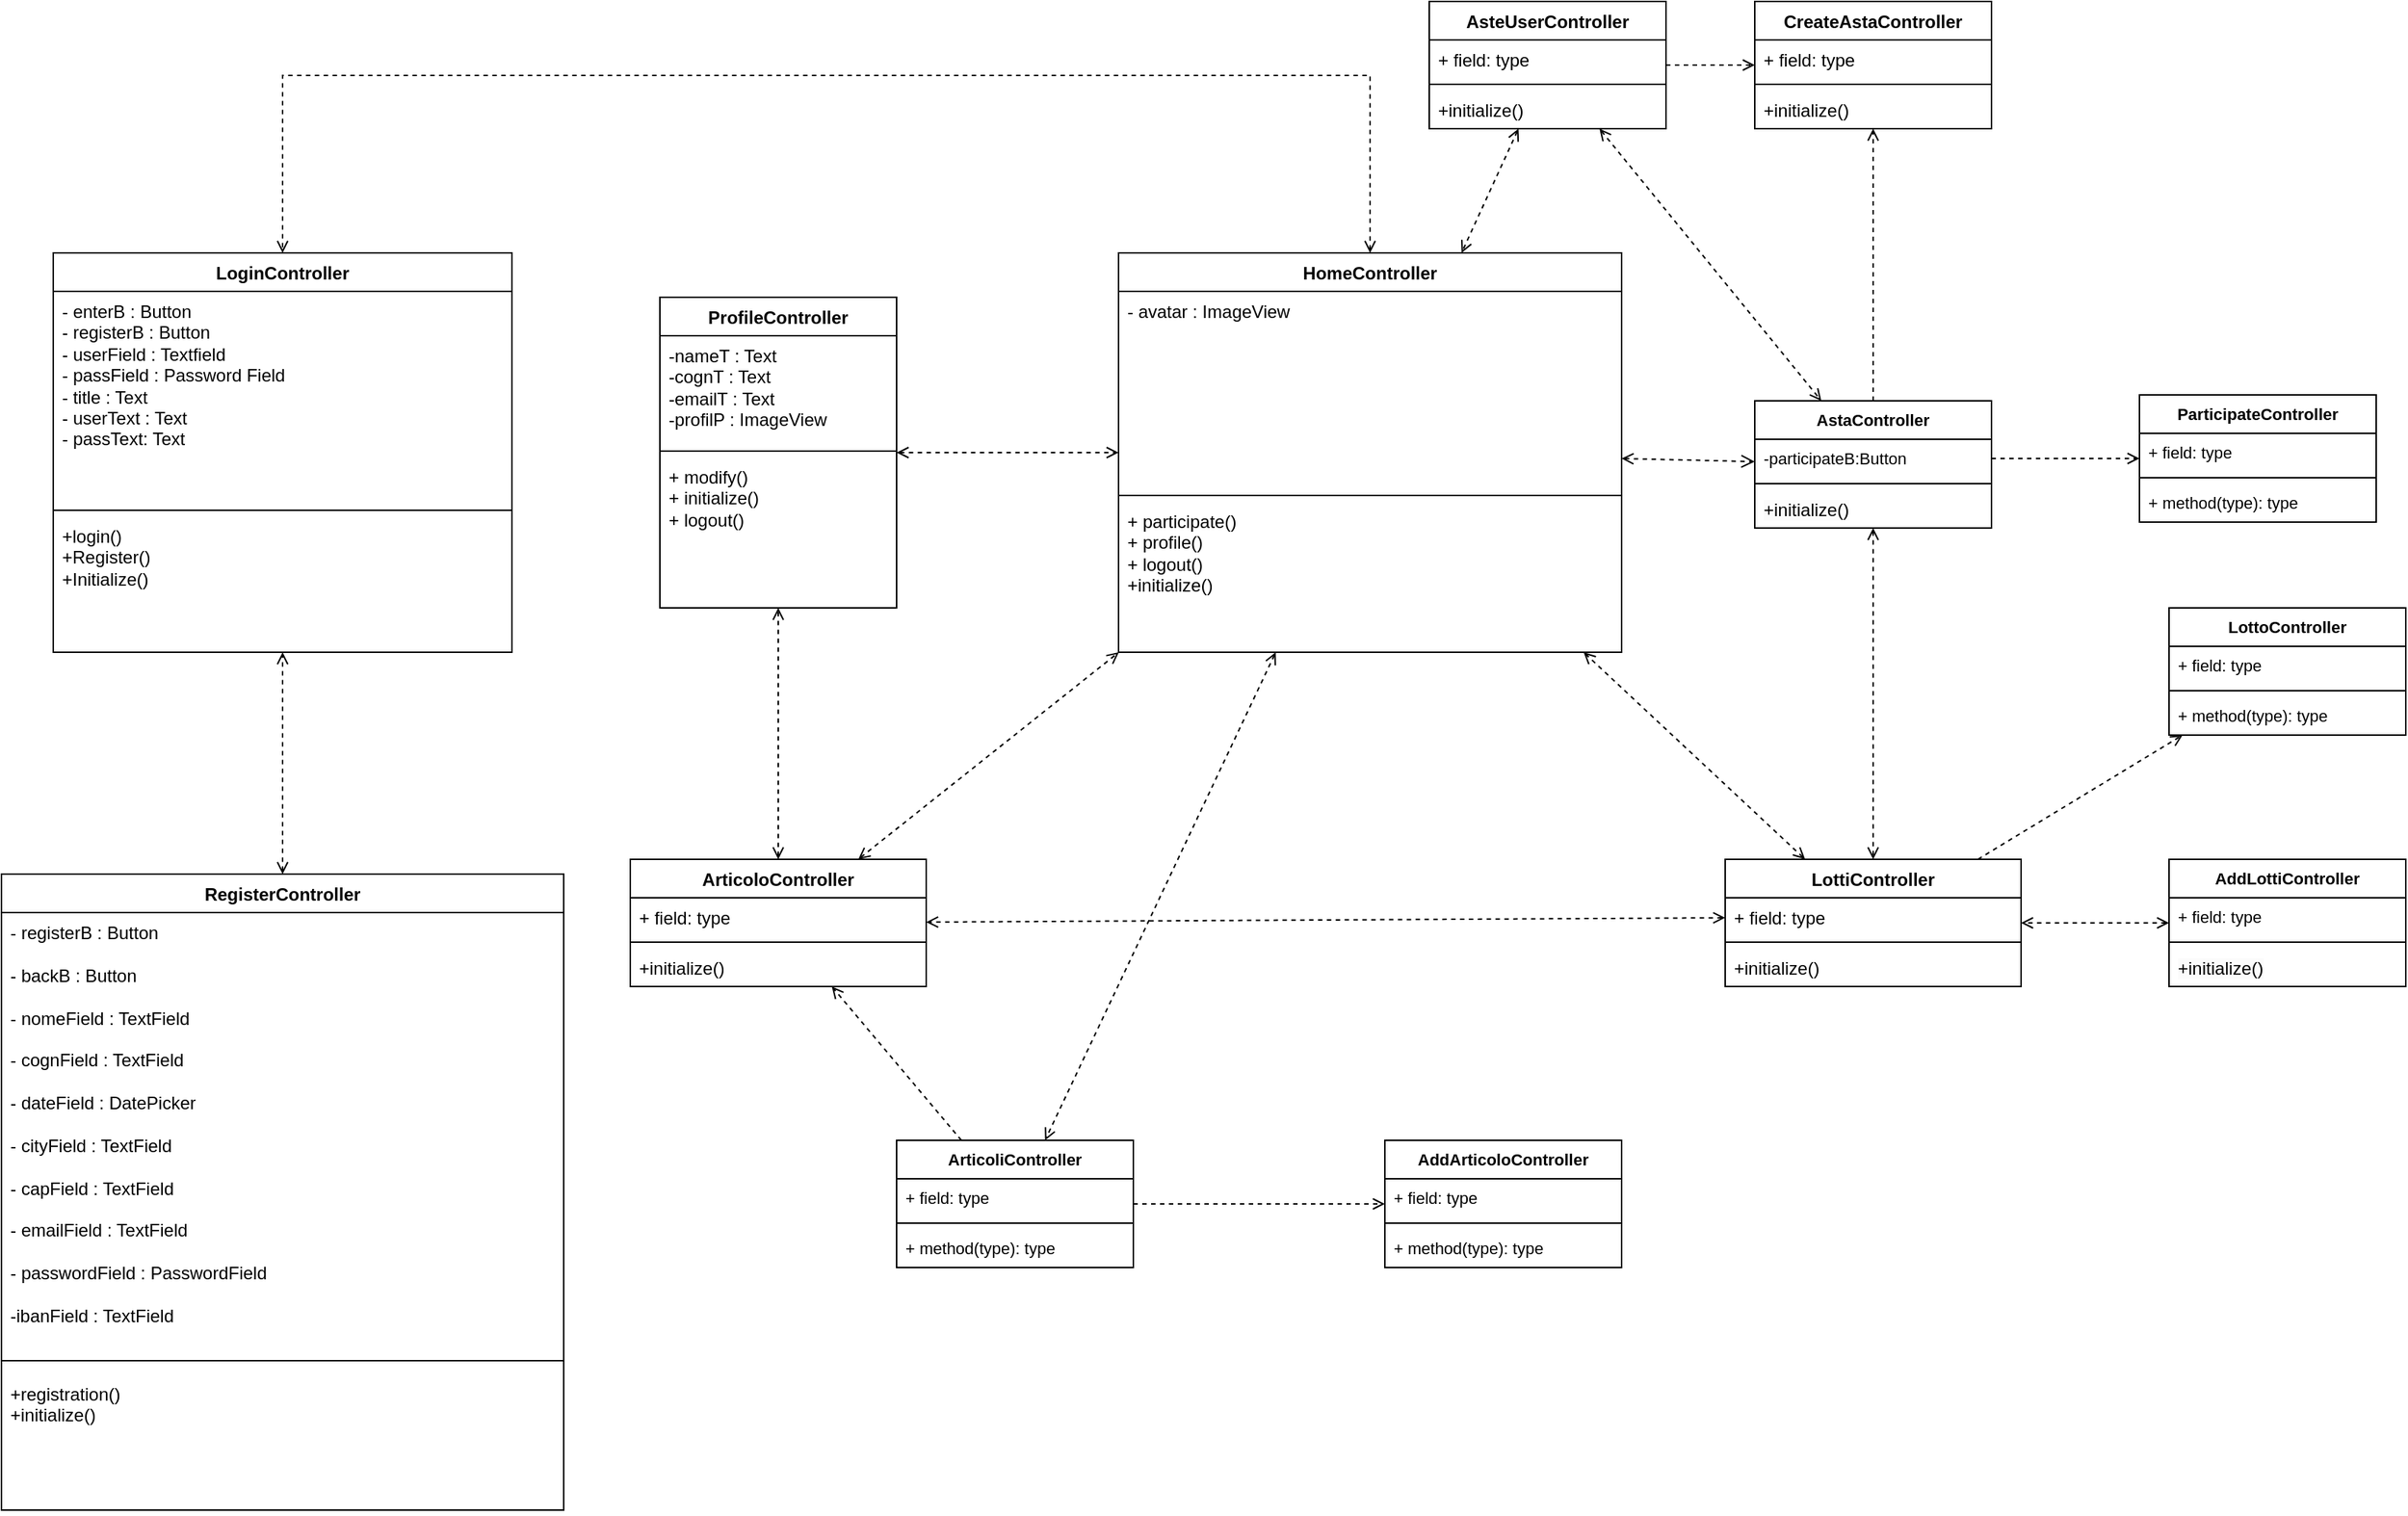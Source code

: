 <mxfile version="24.2.7" type="device">
  <diagram name="Page-1" id="50r2VC3MCaacwpAsEvA1">
    <mxGraphModel dx="2489" dy="928" grid="1" gridSize="10" guides="1" tooltips="1" connect="1" arrows="1" fold="1" page="1" pageScale="1" pageWidth="850" pageHeight="1100" math="0" shadow="0">
      <root>
        <mxCell id="0" />
        <mxCell id="1" parent="0" />
        <mxCell id="iQOFyCC6XTFperew9dLd-1" style="edgeStyle=orthogonalEdgeStyle;rounded=0;orthogonalLoop=1;jettySize=auto;html=1;dashed=1;endArrow=open;endFill=0;startArrow=open;startFill=0;" edge="1" parent="1" source="f8OYZhYVLo2xJbFIZ8Po-1" target="f8OYZhYVLo2xJbFIZ8Po-5">
          <mxGeometry relative="1" as="geometry">
            <Array as="points">
              <mxPoint x="450" y="180" />
              <mxPoint x="-285" y="180" />
            </Array>
          </mxGeometry>
        </mxCell>
        <mxCell id="iQOFyCC6XTFperew9dLd-35" style="edgeStyle=none;rounded=0;orthogonalLoop=1;jettySize=auto;html=1;dashed=1;strokeColor=default;align=center;verticalAlign=middle;fontFamily=Helvetica;fontSize=11;fontColor=default;labelBackgroundColor=default;endArrow=open;endFill=0;startArrow=open;startFill=0;" edge="1" parent="1" source="f8OYZhYVLo2xJbFIZ8Po-1" target="iQOFyCC6XTFperew9dLd-31">
          <mxGeometry relative="1" as="geometry" />
        </mxCell>
        <mxCell id="f8OYZhYVLo2xJbFIZ8Po-1" value="HomeController" style="swimlane;fontStyle=1;align=center;verticalAlign=top;childLayout=stackLayout;horizontal=1;startSize=26;horizontalStack=0;resizeParent=1;resizeParentMax=0;resizeLast=0;collapsible=1;marginBottom=0;whiteSpace=wrap;html=1;" parent="1" vertex="1">
          <mxGeometry x="280" y="300" width="340" height="270" as="geometry" />
        </mxCell>
        <mxCell id="f8OYZhYVLo2xJbFIZ8Po-2" value="- avatar : ImageView&lt;div&gt;&lt;br&gt;&lt;/div&gt;" style="text;strokeColor=none;fillColor=none;align=left;verticalAlign=top;spacingLeft=4;spacingRight=4;overflow=hidden;rotatable=0;points=[[0,0.5],[1,0.5]];portConstraint=eastwest;whiteSpace=wrap;html=1;" parent="f8OYZhYVLo2xJbFIZ8Po-1" vertex="1">
          <mxGeometry y="26" width="340" height="134" as="geometry" />
        </mxCell>
        <mxCell id="f8OYZhYVLo2xJbFIZ8Po-3" value="" style="line;strokeWidth=1;fillColor=none;align=left;verticalAlign=middle;spacingTop=-1;spacingLeft=3;spacingRight=3;rotatable=0;labelPosition=right;points=[];portConstraint=eastwest;strokeColor=inherit;" parent="f8OYZhYVLo2xJbFIZ8Po-1" vertex="1">
          <mxGeometry y="160" width="340" height="8" as="geometry" />
        </mxCell>
        <mxCell id="f8OYZhYVLo2xJbFIZ8Po-4" value="+ participate()&lt;div&gt;+ profile()&lt;/div&gt;&lt;div&gt;+ logout()&lt;/div&gt;&lt;div&gt;+initialize()&lt;/div&gt;" style="text;strokeColor=none;fillColor=none;align=left;verticalAlign=top;spacingLeft=4;spacingRight=4;overflow=hidden;rotatable=0;points=[[0,0.5],[1,0.5]];portConstraint=eastwest;whiteSpace=wrap;html=1;" parent="f8OYZhYVLo2xJbFIZ8Po-1" vertex="1">
          <mxGeometry y="168" width="340" height="102" as="geometry" />
        </mxCell>
        <mxCell id="f8OYZhYVLo2xJbFIZ8Po-5" value="LoginController" style="swimlane;fontStyle=1;align=center;verticalAlign=top;childLayout=stackLayout;horizontal=1;startSize=26;horizontalStack=0;resizeParent=1;resizeParentMax=0;resizeLast=0;collapsible=1;marginBottom=0;whiteSpace=wrap;html=1;" parent="1" vertex="1">
          <mxGeometry x="-440" y="300" width="310" height="270" as="geometry" />
        </mxCell>
        <mxCell id="f8OYZhYVLo2xJbFIZ8Po-6" value="- enterB : Button&lt;div&gt;- registerB : Button&lt;/div&gt;&lt;div&gt;- userField : Textfield&lt;/div&gt;&lt;div&gt;- passField : Password Field&lt;/div&gt;&lt;div&gt;- title : Text&lt;/div&gt;&lt;div&gt;- userText : Text&lt;/div&gt;&lt;div&gt;- passText: Text&lt;/div&gt;&lt;div&gt;&lt;br&gt;&lt;/div&gt;" style="text;strokeColor=none;fillColor=none;align=left;verticalAlign=top;spacingLeft=4;spacingRight=4;overflow=hidden;rotatable=0;points=[[0,0.5],[1,0.5]];portConstraint=eastwest;whiteSpace=wrap;html=1;" parent="f8OYZhYVLo2xJbFIZ8Po-5" vertex="1">
          <mxGeometry y="26" width="310" height="144" as="geometry" />
        </mxCell>
        <mxCell id="f8OYZhYVLo2xJbFIZ8Po-7" value="" style="line;strokeWidth=1;fillColor=none;align=left;verticalAlign=middle;spacingTop=-1;spacingLeft=3;spacingRight=3;rotatable=0;labelPosition=right;points=[];portConstraint=eastwest;strokeColor=inherit;" parent="f8OYZhYVLo2xJbFIZ8Po-5" vertex="1">
          <mxGeometry y="170" width="310" height="8" as="geometry" />
        </mxCell>
        <mxCell id="f8OYZhYVLo2xJbFIZ8Po-8" value="+login()&lt;div&gt;+Register()&lt;br&gt;+Initialize()&lt;/div&gt;" style="text;strokeColor=none;fillColor=none;align=left;verticalAlign=top;spacingLeft=4;spacingRight=4;overflow=hidden;rotatable=0;points=[[0,0.5],[1,0.5]];portConstraint=eastwest;whiteSpace=wrap;html=1;" parent="f8OYZhYVLo2xJbFIZ8Po-5" vertex="1">
          <mxGeometry y="178" width="310" height="92" as="geometry" />
        </mxCell>
        <mxCell id="iQOFyCC6XTFperew9dLd-4" style="edgeStyle=orthogonalEdgeStyle;rounded=0;orthogonalLoop=1;jettySize=auto;html=1;endArrow=open;endFill=0;dashed=1;startArrow=open;startFill=0;" edge="1" parent="1" source="f8OYZhYVLo2xJbFIZ8Po-9" target="f8OYZhYVLo2xJbFIZ8Po-5">
          <mxGeometry relative="1" as="geometry" />
        </mxCell>
        <mxCell id="f8OYZhYVLo2xJbFIZ8Po-9" value="RegisterController" style="swimlane;fontStyle=1;align=center;verticalAlign=top;childLayout=stackLayout;horizontal=1;startSize=26;horizontalStack=0;resizeParent=1;resizeParentMax=0;resizeLast=0;collapsible=1;marginBottom=0;whiteSpace=wrap;html=1;" parent="1" vertex="1">
          <mxGeometry x="-475" y="720" width="380" height="430" as="geometry" />
        </mxCell>
        <mxCell id="f8OYZhYVLo2xJbFIZ8Po-10" value="- registerB : Button&lt;br&gt;&lt;br&gt;- backB : Button&lt;br&gt;&lt;br&gt;- nomeField : TextField&lt;br&gt;&lt;br&gt;- cognField : TextField&lt;br&gt;&lt;br&gt;- dateField : DatePicker&lt;br&gt;&lt;br&gt;- cityField : TextField&lt;br&gt;&lt;br&gt;- capField : TextField&lt;br&gt;&lt;br&gt;- emailField : TextField&lt;br&gt;&lt;br&gt;- passwordField : PasswordField&lt;div&gt;&lt;br&gt;&lt;/div&gt;&lt;div&gt;-ibanField : TextField&lt;/div&gt;" style="text;strokeColor=none;fillColor=none;align=left;verticalAlign=top;spacingLeft=4;spacingRight=4;overflow=hidden;rotatable=0;points=[[0,0.5],[1,0.5]];portConstraint=eastwest;whiteSpace=wrap;html=1;" parent="f8OYZhYVLo2xJbFIZ8Po-9" vertex="1">
          <mxGeometry y="26" width="380" height="294" as="geometry" />
        </mxCell>
        <mxCell id="f8OYZhYVLo2xJbFIZ8Po-11" value="" style="line;strokeWidth=1;fillColor=none;align=left;verticalAlign=middle;spacingTop=-1;spacingLeft=3;spacingRight=3;rotatable=0;labelPosition=right;points=[];portConstraint=eastwest;strokeColor=inherit;" parent="f8OYZhYVLo2xJbFIZ8Po-9" vertex="1">
          <mxGeometry y="320" width="380" height="18" as="geometry" />
        </mxCell>
        <mxCell id="f8OYZhYVLo2xJbFIZ8Po-12" value="+registration()&lt;br&gt;+initialize()" style="text;strokeColor=none;fillColor=none;align=left;verticalAlign=top;spacingLeft=4;spacingRight=4;overflow=hidden;rotatable=0;points=[[0,0.5],[1,0.5]];portConstraint=eastwest;whiteSpace=wrap;html=1;" parent="f8OYZhYVLo2xJbFIZ8Po-9" vertex="1">
          <mxGeometry y="338" width="380" height="92" as="geometry" />
        </mxCell>
        <mxCell id="f8OYZhYVLo2xJbFIZ8Po-13" style="edgeStyle=none;rounded=0;orthogonalLoop=1;jettySize=auto;html=1;dashed=1;strokeColor=default;align=center;verticalAlign=middle;fontFamily=Helvetica;fontSize=11;fontColor=default;labelBackgroundColor=default;endArrow=open;startArrow=open;startFill=0;endFill=0;" parent="1" source="f8OYZhYVLo2xJbFIZ8Po-14" target="f8OYZhYVLo2xJbFIZ8Po-1" edge="1">
          <mxGeometry relative="1" as="geometry" />
        </mxCell>
        <mxCell id="f8OYZhYVLo2xJbFIZ8Po-14" value="ProfileController" style="swimlane;fontStyle=1;align=center;verticalAlign=top;childLayout=stackLayout;horizontal=1;startSize=26;horizontalStack=0;resizeParent=1;resizeParentMax=0;resizeLast=0;collapsible=1;marginBottom=0;whiteSpace=wrap;html=1;" parent="1" vertex="1">
          <mxGeometry x="-30" y="330" width="160" height="210" as="geometry" />
        </mxCell>
        <mxCell id="f8OYZhYVLo2xJbFIZ8Po-15" value="-nameT : Text&lt;div&gt;-cognT : Text&lt;/div&gt;&lt;div&gt;-emailT : Text&lt;/div&gt;&lt;div&gt;-profilP : ImageView&lt;/div&gt;" style="text;strokeColor=none;fillColor=none;align=left;verticalAlign=top;spacingLeft=4;spacingRight=4;overflow=hidden;rotatable=0;points=[[0,0.5],[1,0.5]];portConstraint=eastwest;whiteSpace=wrap;html=1;" parent="f8OYZhYVLo2xJbFIZ8Po-14" vertex="1">
          <mxGeometry y="26" width="160" height="74" as="geometry" />
        </mxCell>
        <mxCell id="f8OYZhYVLo2xJbFIZ8Po-16" value="" style="line;strokeWidth=1;fillColor=none;align=left;verticalAlign=middle;spacingTop=-1;spacingLeft=3;spacingRight=3;rotatable=0;labelPosition=right;points=[];portConstraint=eastwest;strokeColor=inherit;" parent="f8OYZhYVLo2xJbFIZ8Po-14" vertex="1">
          <mxGeometry y="100" width="160" height="8" as="geometry" />
        </mxCell>
        <mxCell id="f8OYZhYVLo2xJbFIZ8Po-17" value="&lt;div&gt;+ modify()&lt;/div&gt;+ initialize()&lt;div&gt;+ logout()&lt;/div&gt;" style="text;strokeColor=none;fillColor=none;align=left;verticalAlign=top;spacingLeft=4;spacingRight=4;overflow=hidden;rotatable=0;points=[[0,0.5],[1,0.5]];portConstraint=eastwest;whiteSpace=wrap;html=1;" parent="f8OYZhYVLo2xJbFIZ8Po-14" vertex="1">
          <mxGeometry y="108" width="160" height="102" as="geometry" />
        </mxCell>
        <mxCell id="f8OYZhYVLo2xJbFIZ8Po-18" style="edgeStyle=none;rounded=0;orthogonalLoop=1;jettySize=auto;html=1;dashed=1;strokeColor=default;align=center;verticalAlign=middle;fontFamily=Helvetica;fontSize=11;fontColor=default;labelBackgroundColor=default;endArrow=open;endFill=0;startArrow=open;startFill=0;" parent="1" source="f8OYZhYVLo2xJbFIZ8Po-19" target="f8OYZhYVLo2xJbFIZ8Po-1" edge="1">
          <mxGeometry relative="1" as="geometry" />
        </mxCell>
        <mxCell id="iQOFyCC6XTFperew9dLd-25" style="edgeStyle=none;rounded=0;orthogonalLoop=1;jettySize=auto;html=1;dashed=1;strokeColor=default;align=center;verticalAlign=middle;fontFamily=Helvetica;fontSize=11;fontColor=default;labelBackgroundColor=default;endArrow=open;endFill=0;" edge="1" parent="1" source="f8OYZhYVLo2xJbFIZ8Po-19" target="iQOFyCC6XTFperew9dLd-26">
          <mxGeometry relative="1" as="geometry">
            <mxPoint x="980" y="600" as="targetPoint" />
          </mxGeometry>
        </mxCell>
        <mxCell id="f8OYZhYVLo2xJbFIZ8Po-19" value="LottiController" style="swimlane;fontStyle=1;align=center;verticalAlign=top;childLayout=stackLayout;horizontal=1;startSize=26;horizontalStack=0;resizeParent=1;resizeParentMax=0;resizeLast=0;collapsible=1;marginBottom=0;whiteSpace=wrap;html=1;" parent="1" vertex="1">
          <mxGeometry x="690" y="710" width="200" height="86" as="geometry" />
        </mxCell>
        <mxCell id="f8OYZhYVLo2xJbFIZ8Po-20" value="+ field: type" style="text;strokeColor=none;fillColor=none;align=left;verticalAlign=top;spacingLeft=4;spacingRight=4;overflow=hidden;rotatable=0;points=[[0,0.5],[1,0.5]];portConstraint=eastwest;whiteSpace=wrap;html=1;" parent="f8OYZhYVLo2xJbFIZ8Po-19" vertex="1">
          <mxGeometry y="26" width="200" height="26" as="geometry" />
        </mxCell>
        <mxCell id="f8OYZhYVLo2xJbFIZ8Po-21" value="" style="line;strokeWidth=1;fillColor=none;align=left;verticalAlign=middle;spacingTop=-1;spacingLeft=3;spacingRight=3;rotatable=0;labelPosition=right;points=[];portConstraint=eastwest;strokeColor=inherit;" parent="f8OYZhYVLo2xJbFIZ8Po-19" vertex="1">
          <mxGeometry y="52" width="200" height="8" as="geometry" />
        </mxCell>
        <mxCell id="f8OYZhYVLo2xJbFIZ8Po-22" value="+initialize()" style="text;strokeColor=none;fillColor=none;align=left;verticalAlign=top;spacingLeft=4;spacingRight=4;overflow=hidden;rotatable=0;points=[[0,0.5],[1,0.5]];portConstraint=eastwest;whiteSpace=wrap;html=1;" parent="f8OYZhYVLo2xJbFIZ8Po-19" vertex="1">
          <mxGeometry y="60" width="200" height="26" as="geometry" />
        </mxCell>
        <mxCell id="f8OYZhYVLo2xJbFIZ8Po-23" style="edgeStyle=none;rounded=0;orthogonalLoop=1;jettySize=auto;html=1;dashed=1;strokeColor=default;align=center;verticalAlign=middle;fontFamily=Helvetica;fontSize=11;fontColor=default;labelBackgroundColor=default;endArrow=open;endFill=0;startArrow=open;startFill=0;" parent="1" source="f8OYZhYVLo2xJbFIZ8Po-24" target="f8OYZhYVLo2xJbFIZ8Po-1" edge="1">
          <mxGeometry relative="1" as="geometry" />
        </mxCell>
        <mxCell id="f8OYZhYVLo2xJbFIZ8Po-24" value="ArticoloController" style="swimlane;fontStyle=1;align=center;verticalAlign=top;childLayout=stackLayout;horizontal=1;startSize=26;horizontalStack=0;resizeParent=1;resizeParentMax=0;resizeLast=0;collapsible=1;marginBottom=0;whiteSpace=wrap;html=1;" parent="1" vertex="1">
          <mxGeometry x="-50" y="710" width="200" height="86" as="geometry" />
        </mxCell>
        <mxCell id="f8OYZhYVLo2xJbFIZ8Po-25" value="+ field: type" style="text;strokeColor=none;fillColor=none;align=left;verticalAlign=top;spacingLeft=4;spacingRight=4;overflow=hidden;rotatable=0;points=[[0,0.5],[1,0.5]];portConstraint=eastwest;whiteSpace=wrap;html=1;" parent="f8OYZhYVLo2xJbFIZ8Po-24" vertex="1">
          <mxGeometry y="26" width="200" height="26" as="geometry" />
        </mxCell>
        <mxCell id="f8OYZhYVLo2xJbFIZ8Po-26" value="" style="line;strokeWidth=1;fillColor=none;align=left;verticalAlign=middle;spacingTop=-1;spacingLeft=3;spacingRight=3;rotatable=0;labelPosition=right;points=[];portConstraint=eastwest;strokeColor=inherit;" parent="f8OYZhYVLo2xJbFIZ8Po-24" vertex="1">
          <mxGeometry y="52" width="200" height="8" as="geometry" />
        </mxCell>
        <mxCell id="f8OYZhYVLo2xJbFIZ8Po-27" value="+initialize()" style="text;strokeColor=none;fillColor=none;align=left;verticalAlign=top;spacingLeft=4;spacingRight=4;overflow=hidden;rotatable=0;points=[[0,0.5],[1,0.5]];portConstraint=eastwest;whiteSpace=wrap;html=1;" parent="f8OYZhYVLo2xJbFIZ8Po-24" vertex="1">
          <mxGeometry y="60" width="200" height="26" as="geometry" />
        </mxCell>
        <mxCell id="f8OYZhYVLo2xJbFIZ8Po-28" style="edgeStyle=none;rounded=0;orthogonalLoop=1;jettySize=auto;html=1;dashed=1;strokeColor=default;align=center;verticalAlign=middle;fontFamily=Helvetica;fontSize=11;fontColor=default;labelBackgroundColor=default;endArrow=open;endFill=0;startArrow=open;startFill=0;" parent="1" source="f8OYZhYVLo2xJbFIZ8Po-20" target="f8OYZhYVLo2xJbFIZ8Po-24" edge="1">
          <mxGeometry relative="1" as="geometry" />
        </mxCell>
        <mxCell id="f8OYZhYVLo2xJbFIZ8Po-29" style="edgeStyle=none;rounded=0;orthogonalLoop=1;jettySize=auto;html=1;dashed=1;strokeColor=default;align=center;verticalAlign=middle;fontFamily=Helvetica;fontSize=11;fontColor=default;labelBackgroundColor=default;endArrow=open;endFill=0;startArrow=open;startFill=0;" parent="1" source="f8OYZhYVLo2xJbFIZ8Po-24" target="f8OYZhYVLo2xJbFIZ8Po-14" edge="1">
          <mxGeometry relative="1" as="geometry" />
        </mxCell>
        <mxCell id="f8OYZhYVLo2xJbFIZ8Po-30" style="edgeStyle=none;rounded=0;orthogonalLoop=1;jettySize=auto;html=1;dashed=1;strokeColor=default;align=center;verticalAlign=middle;fontFamily=Helvetica;fontSize=11;fontColor=default;labelBackgroundColor=default;endArrow=open;startArrow=open;startFill=0;endFill=0;" parent="1" source="f8OYZhYVLo2xJbFIZ8Po-31" target="f8OYZhYVLo2xJbFIZ8Po-19" edge="1">
          <mxGeometry relative="1" as="geometry" />
        </mxCell>
        <mxCell id="iQOFyCC6XTFperew9dLd-23" style="edgeStyle=none;rounded=0;orthogonalLoop=1;jettySize=auto;html=1;dashed=1;strokeColor=default;align=center;verticalAlign=middle;fontFamily=Helvetica;fontSize=11;fontColor=default;labelBackgroundColor=default;endArrow=open;endFill=0;" edge="1" parent="1" source="f8OYZhYVLo2xJbFIZ8Po-31" target="iQOFyCC6XTFperew9dLd-14">
          <mxGeometry relative="1" as="geometry" />
        </mxCell>
        <mxCell id="f8OYZhYVLo2xJbFIZ8Po-31" value="AstaController" style="swimlane;fontStyle=1;align=center;verticalAlign=top;childLayout=stackLayout;horizontal=1;startSize=26;horizontalStack=0;resizeParent=1;resizeParentMax=0;resizeLast=0;collapsible=1;marginBottom=0;whiteSpace=wrap;html=1;fontFamily=Helvetica;fontSize=11;fontColor=default;labelBackgroundColor=default;" parent="1" vertex="1">
          <mxGeometry x="710" y="400" width="160" height="86" as="geometry" />
        </mxCell>
        <mxCell id="f8OYZhYVLo2xJbFIZ8Po-32" value="-participateB:Button" style="text;strokeColor=none;fillColor=none;align=left;verticalAlign=top;spacingLeft=4;spacingRight=4;overflow=hidden;rotatable=0;points=[[0,0.5],[1,0.5]];portConstraint=eastwest;whiteSpace=wrap;html=1;fontFamily=Helvetica;fontSize=11;fontColor=default;labelBackgroundColor=default;" parent="f8OYZhYVLo2xJbFIZ8Po-31" vertex="1">
          <mxGeometry y="26" width="160" height="26" as="geometry" />
        </mxCell>
        <mxCell id="f8OYZhYVLo2xJbFIZ8Po-33" value="" style="line;strokeWidth=1;fillColor=none;align=left;verticalAlign=middle;spacingTop=-1;spacingLeft=3;spacingRight=3;rotatable=0;labelPosition=right;points=[];portConstraint=eastwest;strokeColor=inherit;fontFamily=Helvetica;fontSize=11;fontColor=default;labelBackgroundColor=default;" parent="f8OYZhYVLo2xJbFIZ8Po-31" vertex="1">
          <mxGeometry y="52" width="160" height="8" as="geometry" />
        </mxCell>
        <mxCell id="f8OYZhYVLo2xJbFIZ8Po-34" value="&lt;span style=&quot;font-size: 12px; background-color: rgb(251, 251, 251);&quot;&gt;+initialize()&lt;/span&gt;" style="text;strokeColor=none;fillColor=none;align=left;verticalAlign=top;spacingLeft=4;spacingRight=4;overflow=hidden;rotatable=0;points=[[0,0.5],[1,0.5]];portConstraint=eastwest;whiteSpace=wrap;html=1;fontFamily=Helvetica;fontSize=11;fontColor=default;labelBackgroundColor=default;" parent="f8OYZhYVLo2xJbFIZ8Po-31" vertex="1">
          <mxGeometry y="60" width="160" height="26" as="geometry" />
        </mxCell>
        <mxCell id="f8OYZhYVLo2xJbFIZ8Po-35" style="edgeStyle=none;rounded=0;orthogonalLoop=1;jettySize=auto;html=1;dashed=1;strokeColor=default;align=center;verticalAlign=middle;fontFamily=Helvetica;fontSize=11;fontColor=default;labelBackgroundColor=default;endArrow=open;startArrow=open;startFill=0;endSize=7;endFill=0;" parent="1" source="f8OYZhYVLo2xJbFIZ8Po-1" target="f8OYZhYVLo2xJbFIZ8Po-31" edge="1">
          <mxGeometry relative="1" as="geometry">
            <mxPoint x="780" y="440" as="targetPoint" />
          </mxGeometry>
        </mxCell>
        <mxCell id="f8OYZhYVLo2xJbFIZ8Po-36" style="edgeStyle=none;rounded=0;orthogonalLoop=1;jettySize=auto;html=1;dashed=1;strokeColor=default;align=center;verticalAlign=middle;fontFamily=Helvetica;fontSize=11;fontColor=default;labelBackgroundColor=default;startArrow=open;startFill=0;endArrow=open;endFill=0;" parent="1" source="f8OYZhYVLo2xJbFIZ8Po-37" target="f8OYZhYVLo2xJbFIZ8Po-19" edge="1">
          <mxGeometry relative="1" as="geometry" />
        </mxCell>
        <mxCell id="f8OYZhYVLo2xJbFIZ8Po-37" value="AddLottiController" style="swimlane;fontStyle=1;align=center;verticalAlign=top;childLayout=stackLayout;horizontal=1;startSize=26;horizontalStack=0;resizeParent=1;resizeParentMax=0;resizeLast=0;collapsible=1;marginBottom=0;whiteSpace=wrap;html=1;fontFamily=Helvetica;fontSize=11;fontColor=default;labelBackgroundColor=default;" parent="1" vertex="1">
          <mxGeometry x="990" y="710" width="160" height="86" as="geometry" />
        </mxCell>
        <mxCell id="f8OYZhYVLo2xJbFIZ8Po-38" value="+ field: type" style="text;strokeColor=none;fillColor=none;align=left;verticalAlign=top;spacingLeft=4;spacingRight=4;overflow=hidden;rotatable=0;points=[[0,0.5],[1,0.5]];portConstraint=eastwest;whiteSpace=wrap;html=1;fontFamily=Helvetica;fontSize=11;fontColor=default;labelBackgroundColor=default;" parent="f8OYZhYVLo2xJbFIZ8Po-37" vertex="1">
          <mxGeometry y="26" width="160" height="26" as="geometry" />
        </mxCell>
        <mxCell id="f8OYZhYVLo2xJbFIZ8Po-39" value="" style="line;strokeWidth=1;fillColor=none;align=left;verticalAlign=middle;spacingTop=-1;spacingLeft=3;spacingRight=3;rotatable=0;labelPosition=right;points=[];portConstraint=eastwest;strokeColor=inherit;fontFamily=Helvetica;fontSize=11;fontColor=default;labelBackgroundColor=default;" parent="f8OYZhYVLo2xJbFIZ8Po-37" vertex="1">
          <mxGeometry y="52" width="160" height="8" as="geometry" />
        </mxCell>
        <mxCell id="f8OYZhYVLo2xJbFIZ8Po-40" value="&lt;span style=&quot;font-size: 12px; background-color: rgb(251, 251, 251);&quot;&gt;+initialize()&lt;/span&gt;" style="text;strokeColor=none;fillColor=none;align=left;verticalAlign=top;spacingLeft=4;spacingRight=4;overflow=hidden;rotatable=0;points=[[0,0.5],[1,0.5]];portConstraint=eastwest;whiteSpace=wrap;html=1;fontFamily=Helvetica;fontSize=11;fontColor=default;labelBackgroundColor=default;" parent="f8OYZhYVLo2xJbFIZ8Po-37" vertex="1">
          <mxGeometry y="60" width="160" height="26" as="geometry" />
        </mxCell>
        <mxCell id="iQOFyCC6XTFperew9dLd-13" style="rounded=0;orthogonalLoop=1;jettySize=auto;html=1;dashed=1;endArrow=open;endFill=0;" edge="1" parent="1" source="iQOFyCC6XTFperew9dLd-9" target="iQOFyCC6XTFperew9dLd-14">
          <mxGeometry relative="1" as="geometry">
            <mxPoint x="450" y="1040" as="targetPoint" />
          </mxGeometry>
        </mxCell>
        <mxCell id="iQOFyCC6XTFperew9dLd-21" style="edgeStyle=none;rounded=0;orthogonalLoop=1;jettySize=auto;html=1;dashed=1;strokeColor=default;align=center;verticalAlign=middle;fontFamily=Helvetica;fontSize=11;fontColor=default;labelBackgroundColor=default;endArrow=open;endFill=0;startArrow=open;startFill=0;" edge="1" parent="1" source="iQOFyCC6XTFperew9dLd-9" target="f8OYZhYVLo2xJbFIZ8Po-1">
          <mxGeometry relative="1" as="geometry" />
        </mxCell>
        <mxCell id="iQOFyCC6XTFperew9dLd-24" style="edgeStyle=none;rounded=0;orthogonalLoop=1;jettySize=auto;html=1;dashed=1;strokeColor=default;align=center;verticalAlign=middle;fontFamily=Helvetica;fontSize=11;fontColor=default;labelBackgroundColor=default;endArrow=open;endFill=0;startArrow=open;startFill=0;" edge="1" parent="1" source="iQOFyCC6XTFperew9dLd-9" target="f8OYZhYVLo2xJbFIZ8Po-31">
          <mxGeometry relative="1" as="geometry" />
        </mxCell>
        <mxCell id="iQOFyCC6XTFperew9dLd-9" value="AsteUserController" style="swimlane;fontStyle=1;align=center;verticalAlign=top;childLayout=stackLayout;horizontal=1;startSize=26;horizontalStack=0;resizeParent=1;resizeParentMax=0;resizeLast=0;collapsible=1;marginBottom=0;whiteSpace=wrap;html=1;" vertex="1" parent="1">
          <mxGeometry x="490" y="130" width="160" height="86" as="geometry" />
        </mxCell>
        <mxCell id="iQOFyCC6XTFperew9dLd-10" value="+ field: type" style="text;strokeColor=none;fillColor=none;align=left;verticalAlign=top;spacingLeft=4;spacingRight=4;overflow=hidden;rotatable=0;points=[[0,0.5],[1,0.5]];portConstraint=eastwest;whiteSpace=wrap;html=1;" vertex="1" parent="iQOFyCC6XTFperew9dLd-9">
          <mxGeometry y="26" width="160" height="26" as="geometry" />
        </mxCell>
        <mxCell id="iQOFyCC6XTFperew9dLd-11" value="" style="line;strokeWidth=1;fillColor=none;align=left;verticalAlign=middle;spacingTop=-1;spacingLeft=3;spacingRight=3;rotatable=0;labelPosition=right;points=[];portConstraint=eastwest;strokeColor=inherit;" vertex="1" parent="iQOFyCC6XTFperew9dLd-9">
          <mxGeometry y="52" width="160" height="8" as="geometry" />
        </mxCell>
        <mxCell id="iQOFyCC6XTFperew9dLd-12" value="+initialize()" style="text;strokeColor=none;fillColor=none;align=left;verticalAlign=top;spacingLeft=4;spacingRight=4;overflow=hidden;rotatable=0;points=[[0,0.5],[1,0.5]];portConstraint=eastwest;whiteSpace=wrap;html=1;" vertex="1" parent="iQOFyCC6XTFperew9dLd-9">
          <mxGeometry y="60" width="160" height="26" as="geometry" />
        </mxCell>
        <mxCell id="iQOFyCC6XTFperew9dLd-14" value="CreateAstaController" style="swimlane;fontStyle=1;align=center;verticalAlign=top;childLayout=stackLayout;horizontal=1;startSize=26;horizontalStack=0;resizeParent=1;resizeParentMax=0;resizeLast=0;collapsible=1;marginBottom=0;whiteSpace=wrap;html=1;" vertex="1" parent="1">
          <mxGeometry x="710" y="130" width="160" height="86" as="geometry" />
        </mxCell>
        <mxCell id="iQOFyCC6XTFperew9dLd-15" value="+ field: type" style="text;strokeColor=none;fillColor=none;align=left;verticalAlign=top;spacingLeft=4;spacingRight=4;overflow=hidden;rotatable=0;points=[[0,0.5],[1,0.5]];portConstraint=eastwest;whiteSpace=wrap;html=1;" vertex="1" parent="iQOFyCC6XTFperew9dLd-14">
          <mxGeometry y="26" width="160" height="26" as="geometry" />
        </mxCell>
        <mxCell id="iQOFyCC6XTFperew9dLd-16" value="" style="line;strokeWidth=1;fillColor=none;align=left;verticalAlign=middle;spacingTop=-1;spacingLeft=3;spacingRight=3;rotatable=0;labelPosition=right;points=[];portConstraint=eastwest;strokeColor=inherit;" vertex="1" parent="iQOFyCC6XTFperew9dLd-14">
          <mxGeometry y="52" width="160" height="8" as="geometry" />
        </mxCell>
        <mxCell id="iQOFyCC6XTFperew9dLd-17" value="+initialize()" style="text;strokeColor=none;fillColor=none;align=left;verticalAlign=top;spacingLeft=4;spacingRight=4;overflow=hidden;rotatable=0;points=[[0,0.5],[1,0.5]];portConstraint=eastwest;whiteSpace=wrap;html=1;" vertex="1" parent="iQOFyCC6XTFperew9dLd-14">
          <mxGeometry y="60" width="160" height="26" as="geometry" />
        </mxCell>
        <mxCell id="iQOFyCC6XTFperew9dLd-26" value="LottoController" style="swimlane;fontStyle=1;align=center;verticalAlign=top;childLayout=stackLayout;horizontal=1;startSize=26;horizontalStack=0;resizeParent=1;resizeParentMax=0;resizeLast=0;collapsible=1;marginBottom=0;whiteSpace=wrap;html=1;fontFamily=Helvetica;fontSize=11;fontColor=default;labelBackgroundColor=default;" vertex="1" parent="1">
          <mxGeometry x="990" y="540" width="160" height="86" as="geometry" />
        </mxCell>
        <mxCell id="iQOFyCC6XTFperew9dLd-27" value="+ field: type" style="text;strokeColor=none;fillColor=none;align=left;verticalAlign=top;spacingLeft=4;spacingRight=4;overflow=hidden;rotatable=0;points=[[0,0.5],[1,0.5]];portConstraint=eastwest;whiteSpace=wrap;html=1;fontFamily=Helvetica;fontSize=11;fontColor=default;labelBackgroundColor=default;" vertex="1" parent="iQOFyCC6XTFperew9dLd-26">
          <mxGeometry y="26" width="160" height="26" as="geometry" />
        </mxCell>
        <mxCell id="iQOFyCC6XTFperew9dLd-28" value="" style="line;strokeWidth=1;fillColor=none;align=left;verticalAlign=middle;spacingTop=-1;spacingLeft=3;spacingRight=3;rotatable=0;labelPosition=right;points=[];portConstraint=eastwest;strokeColor=inherit;fontFamily=Helvetica;fontSize=11;fontColor=default;labelBackgroundColor=default;" vertex="1" parent="iQOFyCC6XTFperew9dLd-26">
          <mxGeometry y="52" width="160" height="8" as="geometry" />
        </mxCell>
        <mxCell id="iQOFyCC6XTFperew9dLd-29" value="+ method(type): type" style="text;strokeColor=none;fillColor=none;align=left;verticalAlign=top;spacingLeft=4;spacingRight=4;overflow=hidden;rotatable=0;points=[[0,0.5],[1,0.5]];portConstraint=eastwest;whiteSpace=wrap;html=1;fontFamily=Helvetica;fontSize=11;fontColor=default;labelBackgroundColor=default;" vertex="1" parent="iQOFyCC6XTFperew9dLd-26">
          <mxGeometry y="60" width="160" height="26" as="geometry" />
        </mxCell>
        <mxCell id="iQOFyCC6XTFperew9dLd-49" style="edgeStyle=none;rounded=0;orthogonalLoop=1;jettySize=auto;html=1;dashed=1;strokeColor=default;align=center;verticalAlign=middle;fontFamily=Helvetica;fontSize=11;fontColor=default;labelBackgroundColor=default;endArrow=open;endFill=0;" edge="1" parent="1" source="iQOFyCC6XTFperew9dLd-31" target="iQOFyCC6XTFperew9dLd-37">
          <mxGeometry relative="1" as="geometry" />
        </mxCell>
        <mxCell id="iQOFyCC6XTFperew9dLd-55" style="edgeStyle=none;rounded=0;orthogonalLoop=1;jettySize=auto;html=1;dashed=1;strokeColor=default;align=center;verticalAlign=middle;fontFamily=Helvetica;fontSize=11;fontColor=default;labelBackgroundColor=default;endArrow=open;endFill=0;" edge="1" parent="1" source="iQOFyCC6XTFperew9dLd-31" target="f8OYZhYVLo2xJbFIZ8Po-24">
          <mxGeometry relative="1" as="geometry" />
        </mxCell>
        <mxCell id="iQOFyCC6XTFperew9dLd-31" value="ArticoliController" style="swimlane;fontStyle=1;align=center;verticalAlign=top;childLayout=stackLayout;horizontal=1;startSize=26;horizontalStack=0;resizeParent=1;resizeParentMax=0;resizeLast=0;collapsible=1;marginBottom=0;whiteSpace=wrap;html=1;fontFamily=Helvetica;fontSize=11;fontColor=default;labelBackgroundColor=default;" vertex="1" parent="1">
          <mxGeometry x="130" y="900" width="160" height="86" as="geometry" />
        </mxCell>
        <mxCell id="iQOFyCC6XTFperew9dLd-32" value="+ field: type" style="text;strokeColor=none;fillColor=none;align=left;verticalAlign=top;spacingLeft=4;spacingRight=4;overflow=hidden;rotatable=0;points=[[0,0.5],[1,0.5]];portConstraint=eastwest;whiteSpace=wrap;html=1;fontFamily=Helvetica;fontSize=11;fontColor=default;labelBackgroundColor=default;" vertex="1" parent="iQOFyCC6XTFperew9dLd-31">
          <mxGeometry y="26" width="160" height="26" as="geometry" />
        </mxCell>
        <mxCell id="iQOFyCC6XTFperew9dLd-33" value="" style="line;strokeWidth=1;fillColor=none;align=left;verticalAlign=middle;spacingTop=-1;spacingLeft=3;spacingRight=3;rotatable=0;labelPosition=right;points=[];portConstraint=eastwest;strokeColor=inherit;fontFamily=Helvetica;fontSize=11;fontColor=default;labelBackgroundColor=default;" vertex="1" parent="iQOFyCC6XTFperew9dLd-31">
          <mxGeometry y="52" width="160" height="8" as="geometry" />
        </mxCell>
        <mxCell id="iQOFyCC6XTFperew9dLd-34" value="+ method(type): type" style="text;strokeColor=none;fillColor=none;align=left;verticalAlign=top;spacingLeft=4;spacingRight=4;overflow=hidden;rotatable=0;points=[[0,0.5],[1,0.5]];portConstraint=eastwest;whiteSpace=wrap;html=1;fontFamily=Helvetica;fontSize=11;fontColor=default;labelBackgroundColor=default;" vertex="1" parent="iQOFyCC6XTFperew9dLd-31">
          <mxGeometry y="60" width="160" height="26" as="geometry" />
        </mxCell>
        <mxCell id="iQOFyCC6XTFperew9dLd-37" value="AddArticoloController" style="swimlane;fontStyle=1;align=center;verticalAlign=top;childLayout=stackLayout;horizontal=1;startSize=26;horizontalStack=0;resizeParent=1;resizeParentMax=0;resizeLast=0;collapsible=1;marginBottom=0;whiteSpace=wrap;html=1;fontFamily=Helvetica;fontSize=11;fontColor=default;labelBackgroundColor=default;" vertex="1" parent="1">
          <mxGeometry x="460" y="900" width="160" height="86" as="geometry" />
        </mxCell>
        <mxCell id="iQOFyCC6XTFperew9dLd-38" value="+ field: type" style="text;strokeColor=none;fillColor=none;align=left;verticalAlign=top;spacingLeft=4;spacingRight=4;overflow=hidden;rotatable=0;points=[[0,0.5],[1,0.5]];portConstraint=eastwest;whiteSpace=wrap;html=1;fontFamily=Helvetica;fontSize=11;fontColor=default;labelBackgroundColor=default;" vertex="1" parent="iQOFyCC6XTFperew9dLd-37">
          <mxGeometry y="26" width="160" height="26" as="geometry" />
        </mxCell>
        <mxCell id="iQOFyCC6XTFperew9dLd-39" value="" style="line;strokeWidth=1;fillColor=none;align=left;verticalAlign=middle;spacingTop=-1;spacingLeft=3;spacingRight=3;rotatable=0;labelPosition=right;points=[];portConstraint=eastwest;strokeColor=inherit;fontFamily=Helvetica;fontSize=11;fontColor=default;labelBackgroundColor=default;" vertex="1" parent="iQOFyCC6XTFperew9dLd-37">
          <mxGeometry y="52" width="160" height="8" as="geometry" />
        </mxCell>
        <mxCell id="iQOFyCC6XTFperew9dLd-40" value="+ method(type): type" style="text;strokeColor=none;fillColor=none;align=left;verticalAlign=top;spacingLeft=4;spacingRight=4;overflow=hidden;rotatable=0;points=[[0,0.5],[1,0.5]];portConstraint=eastwest;whiteSpace=wrap;html=1;fontFamily=Helvetica;fontSize=11;fontColor=default;labelBackgroundColor=default;" vertex="1" parent="iQOFyCC6XTFperew9dLd-37">
          <mxGeometry y="60" width="160" height="26" as="geometry" />
        </mxCell>
        <mxCell id="iQOFyCC6XTFperew9dLd-51" value="ParticipateController" style="swimlane;fontStyle=1;align=center;verticalAlign=top;childLayout=stackLayout;horizontal=1;startSize=26;horizontalStack=0;resizeParent=1;resizeParentMax=0;resizeLast=0;collapsible=1;marginBottom=0;whiteSpace=wrap;html=1;fontFamily=Helvetica;fontSize=11;fontColor=default;labelBackgroundColor=default;" vertex="1" parent="1">
          <mxGeometry x="970" y="396.0" width="160" height="86" as="geometry" />
        </mxCell>
        <mxCell id="iQOFyCC6XTFperew9dLd-52" value="+ field: type" style="text;strokeColor=none;fillColor=none;align=left;verticalAlign=top;spacingLeft=4;spacingRight=4;overflow=hidden;rotatable=0;points=[[0,0.5],[1,0.5]];portConstraint=eastwest;whiteSpace=wrap;html=1;fontFamily=Helvetica;fontSize=11;fontColor=default;labelBackgroundColor=default;" vertex="1" parent="iQOFyCC6XTFperew9dLd-51">
          <mxGeometry y="26" width="160" height="26" as="geometry" />
        </mxCell>
        <mxCell id="iQOFyCC6XTFperew9dLd-53" value="" style="line;strokeWidth=1;fillColor=none;align=left;verticalAlign=middle;spacingTop=-1;spacingLeft=3;spacingRight=3;rotatable=0;labelPosition=right;points=[];portConstraint=eastwest;strokeColor=inherit;fontFamily=Helvetica;fontSize=11;fontColor=default;labelBackgroundColor=default;" vertex="1" parent="iQOFyCC6XTFperew9dLd-51">
          <mxGeometry y="52" width="160" height="8" as="geometry" />
        </mxCell>
        <mxCell id="iQOFyCC6XTFperew9dLd-54" value="+ method(type): type" style="text;strokeColor=none;fillColor=none;align=left;verticalAlign=top;spacingLeft=4;spacingRight=4;overflow=hidden;rotatable=0;points=[[0,0.5],[1,0.5]];portConstraint=eastwest;whiteSpace=wrap;html=1;fontFamily=Helvetica;fontSize=11;fontColor=default;labelBackgroundColor=default;" vertex="1" parent="iQOFyCC6XTFperew9dLd-51">
          <mxGeometry y="60" width="160" height="26" as="geometry" />
        </mxCell>
        <mxCell id="iQOFyCC6XTFperew9dLd-50" style="edgeStyle=none;rounded=0;orthogonalLoop=1;jettySize=auto;html=1;dashed=1;strokeColor=default;align=center;verticalAlign=middle;fontFamily=Helvetica;fontSize=11;fontColor=default;labelBackgroundColor=default;endArrow=open;endFill=0;" edge="1" parent="1" source="f8OYZhYVLo2xJbFIZ8Po-32" target="iQOFyCC6XTFperew9dLd-51">
          <mxGeometry relative="1" as="geometry">
            <mxPoint x="950" y="439.0" as="targetPoint" />
          </mxGeometry>
        </mxCell>
      </root>
    </mxGraphModel>
  </diagram>
</mxfile>
